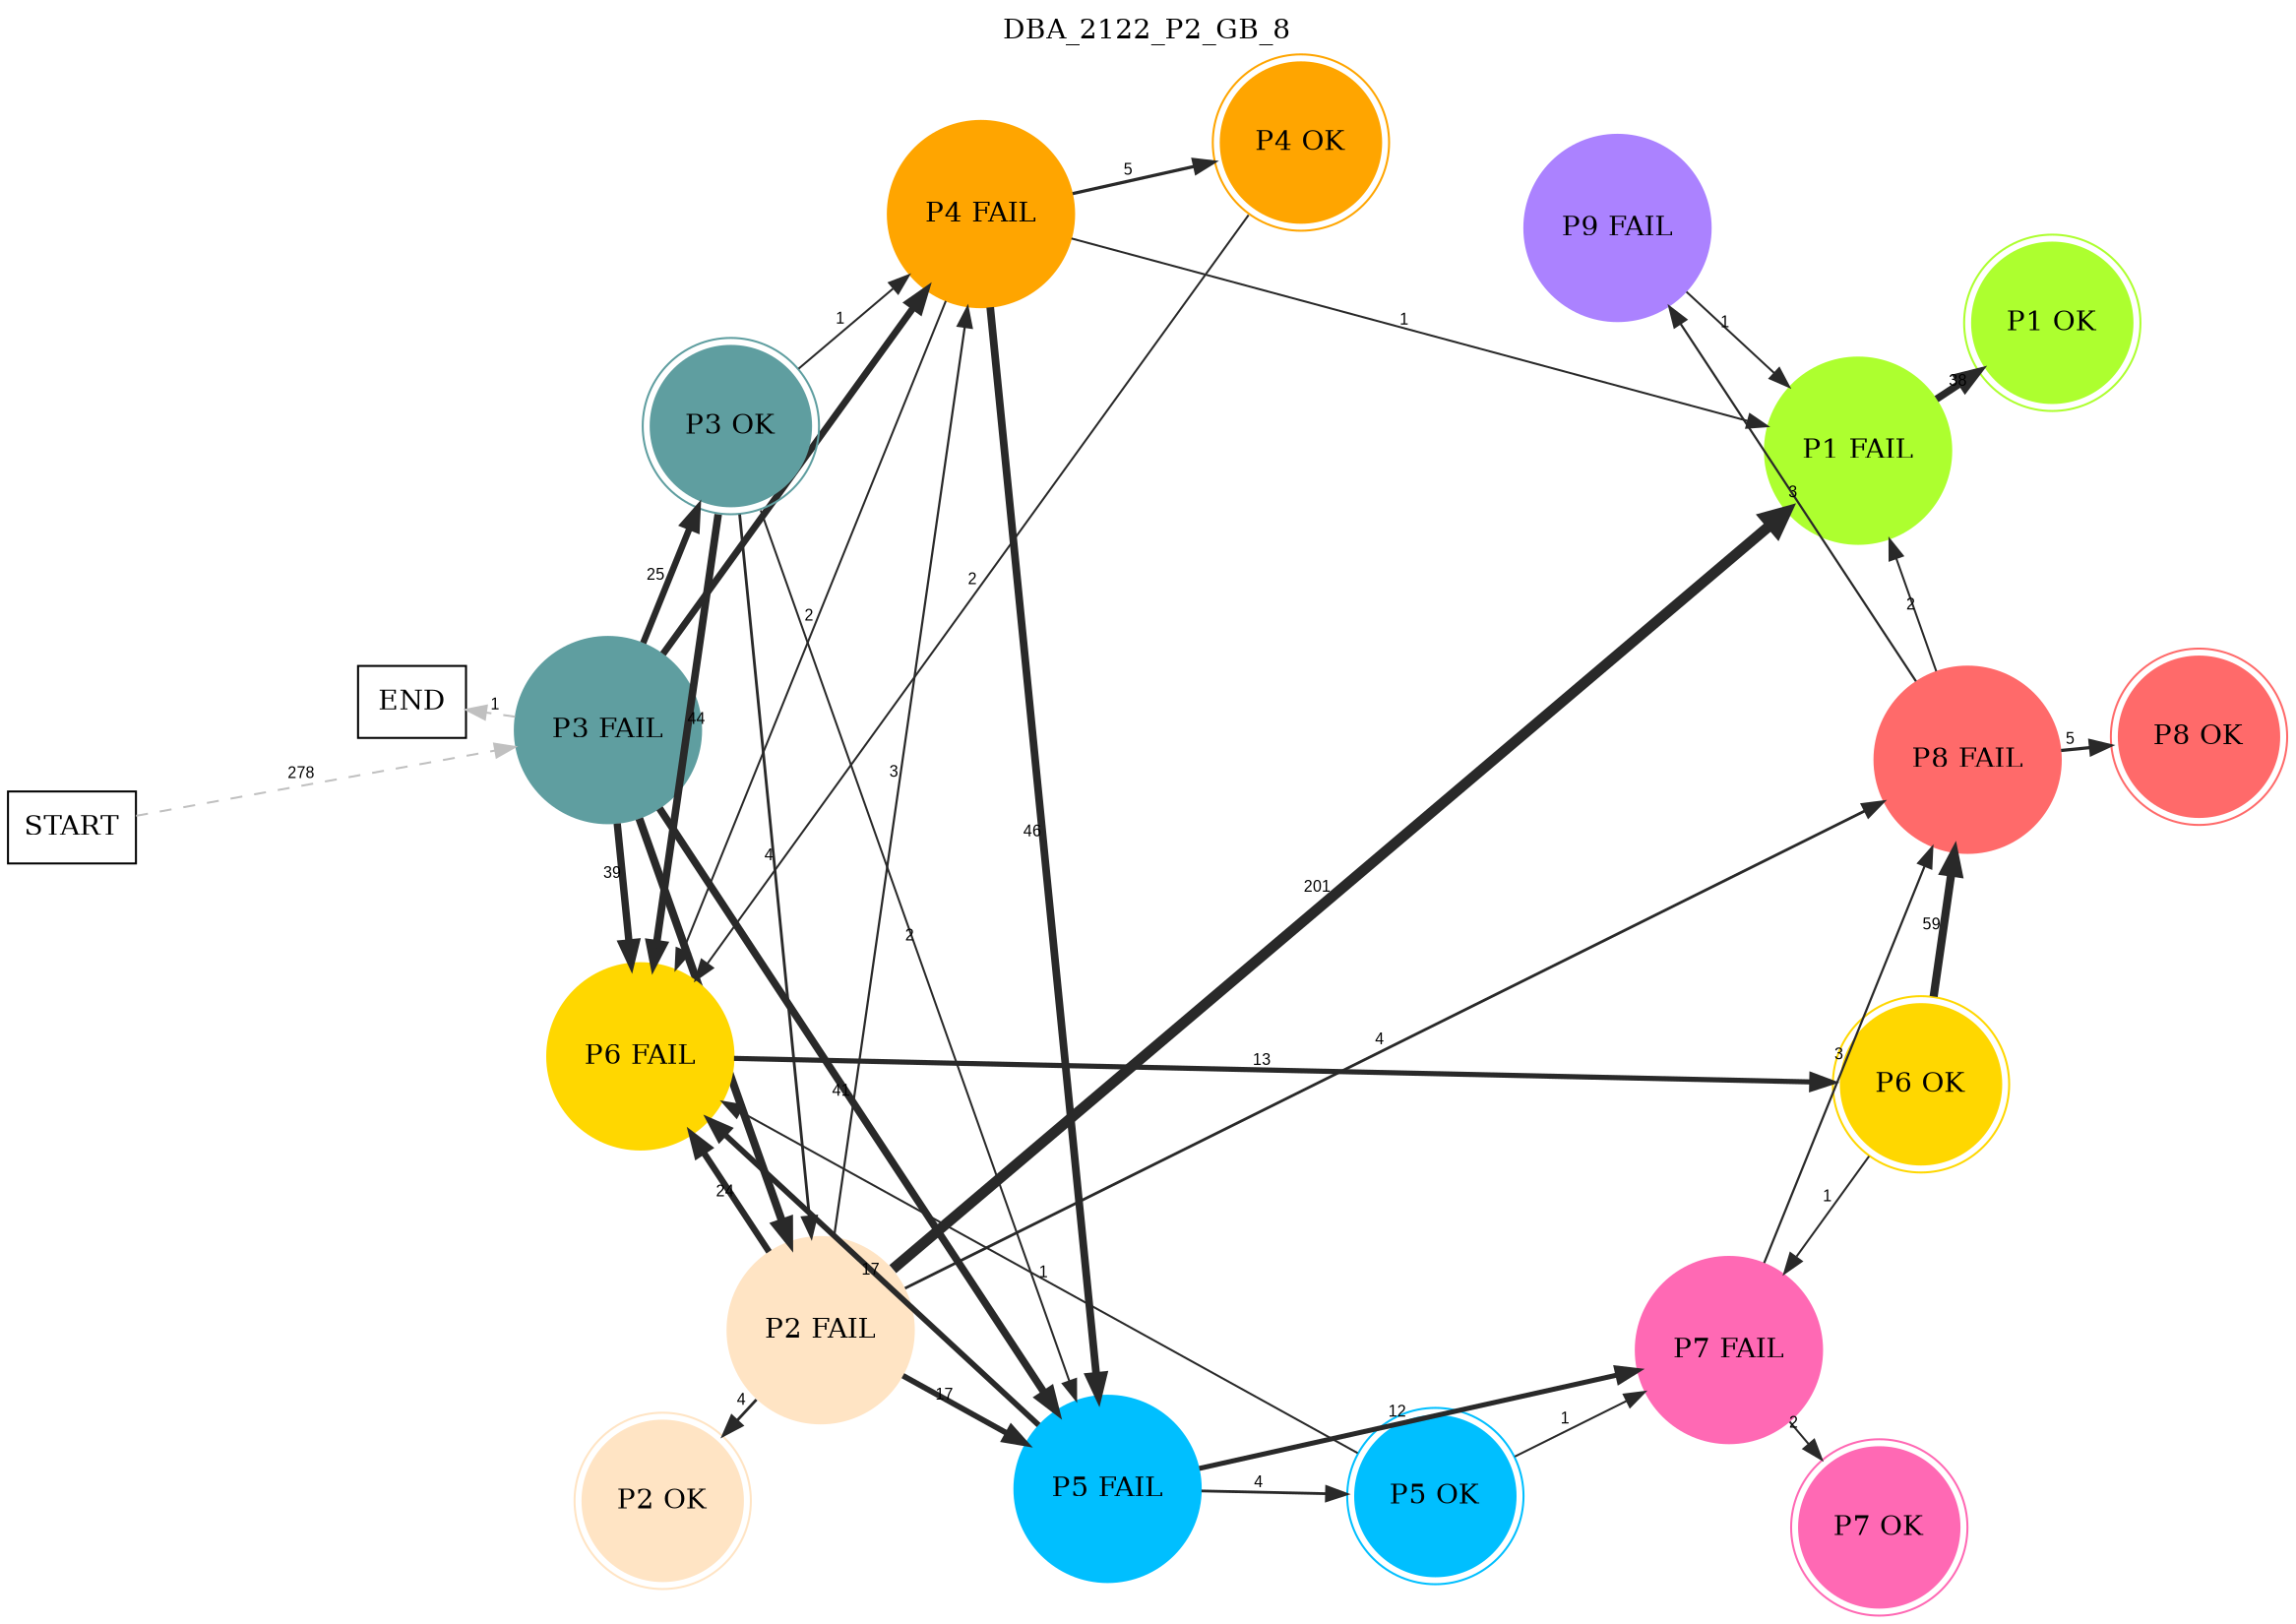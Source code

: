 digraph DBA_2122_P2_GB_8 {
	labelloc="t";
	label=DBA_2122_P2_GB_8;
	dpi = 150
	size="16,11!";
	margin = 0;
layout=circo;
"START" [shape=box, fillcolor=white, style=filled, color=black]
"P3 FAIL" [shape=circle, color=cadetblue, style=filled]
"P2 FAIL" [shape=circle, color=bisque, style=filled]
"P4 FAIL" [shape=circle, color=orange, style=filled]
"P3 OK" [shape=circle, color=cadetblue, peripheries=2, style=filled]
"P2 OK" [shape=circle, color=bisque, peripheries=2, style=filled]
"P1 FAIL" [shape=circle, color=greenyellow, style=filled]
"P1 OK" [shape=circle, color=greenyellow, peripheries=2, style=filled]
"P4 OK" [shape=circle, color=orange, peripheries=2, style=filled]
"P5 FAIL" [shape=circle, color=deepskyblue, style=filled]
"P5 OK" [shape=circle, color=deepskyblue, peripheries=2, style=filled]
"P6 FAIL" [shape=circle, color=gold, style=filled]
"P6 OK" [shape=circle, color=gold, peripheries=2, style=filled]
"P8 FAIL" [shape=circle, color=indianred1, style=filled]
"P8 OK" [shape=circle, color=indianred1, peripheries=2, style=filled]
"P7 FAIL" [shape=circle, color=hotpink, style=filled]
"P7 OK" [shape=circle, color=hotpink, peripheries=2, style=filled]
"P9 FAIL" [shape=circle, color=mediumpurple1, style=filled]
"END" [shape=box, fillcolor=white, style=filled, color=black]
"START" -> "P3 FAIL" [ style = dashed color=grey label ="278" labelfloat=false fontname="Arial" fontsize=8]

"P3 FAIL" -> "P2 FAIL" [ color=grey16 penwidth = "3.97029191355212"label ="53" labelfloat=false fontname="Arial" fontsize=8]

"P3 FAIL" -> "P4 FAIL" [ color=grey16 penwidth = "3.40119738166216"label ="30" labelfloat=false fontname="Arial" fontsize=8]

"P3 FAIL" -> "P3 OK" [ color=grey16 penwidth = "3.2188758248682"label ="25" labelfloat=false fontname="Arial" fontsize=8]

"P3 FAIL" -> "P5 FAIL" [ color=grey16 penwidth = "3.71357206670431"label ="41" labelfloat=false fontname="Arial" fontsize=8]

"P3 FAIL" -> "P6 FAIL" [ color=grey16 penwidth = "3.66356164612965"label ="39" labelfloat=false fontname="Arial" fontsize=8]

"P3 FAIL" -> "END" [ style = dashed color=grey label ="1" labelfloat=false fontname="Arial" fontsize=8]

"P2 FAIL" -> "P4 FAIL" [ color=grey16 penwidth = "1.09861228866811"label ="3" labelfloat=false fontname="Arial" fontsize=8]

"P2 FAIL" -> "P2 OK" [ color=grey16 penwidth = "1.38629436111989"label ="4" labelfloat=false fontname="Arial" fontsize=8]

"P2 FAIL" -> "P1 FAIL" [ color=grey16 penwidth = "5.30330490805908"label ="201" labelfloat=false fontname="Arial" fontsize=8]

"P2 FAIL" -> "P5 FAIL" [ color=grey16 penwidth = "2.83321334405622"label ="17" labelfloat=false fontname="Arial" fontsize=8]

"P2 FAIL" -> "P6 FAIL" [ color=grey16 penwidth = "3.17805383034795"label ="24" labelfloat=false fontname="Arial" fontsize=8]

"P2 FAIL" -> "P8 FAIL" [ color=grey16 penwidth = "1.38629436111989"label ="4" labelfloat=false fontname="Arial" fontsize=8]

"P4 FAIL" -> "P1 FAIL" [ color=grey16 penwidth = "1"label ="1" labelfloat=false fontname="Arial" fontsize=8]

"P4 FAIL" -> "P4 OK" [ color=grey16 penwidth = "1.6094379124341"label ="5" labelfloat=false fontname="Arial" fontsize=8]

"P4 FAIL" -> "P5 FAIL" [ color=grey16 penwidth = "3.8286413964891"label ="46" labelfloat=false fontname="Arial" fontsize=8]

"P4 FAIL" -> "P6 FAIL" [ color=grey16 penwidth = "1"label ="2" labelfloat=false fontname="Arial" fontsize=8]

"P3 OK" -> "P2 FAIL" [ color=grey16 penwidth = "1.38629436111989"label ="4" labelfloat=false fontname="Arial" fontsize=8]

"P3 OK" -> "P4 FAIL" [ color=grey16 penwidth = "1"label ="1" labelfloat=false fontname="Arial" fontsize=8]

"P3 OK" -> "P5 FAIL" [ color=grey16 penwidth = "1"label ="2" labelfloat=false fontname="Arial" fontsize=8]

"P3 OK" -> "P6 FAIL" [ color=grey16 penwidth = "3.78418963391826"label ="44" labelfloat=false fontname="Arial" fontsize=8]

"P1 FAIL" -> "P1 OK" [ color=grey16 penwidth = "3.63758615972639"label ="38" labelfloat=false fontname="Arial" fontsize=8]

"P4 OK" -> "P6 FAIL" [ color=grey16 penwidth = "1"label ="2" labelfloat=false fontname="Arial" fontsize=8]

"P5 FAIL" -> "P5 OK" [ color=grey16 penwidth = "1.38629436111989"label ="4" labelfloat=false fontname="Arial" fontsize=8]

"P5 FAIL" -> "P6 FAIL" [ color=grey16 penwidth = "2.83321334405622"label ="17" labelfloat=false fontname="Arial" fontsize=8]

"P5 FAIL" -> "P7 FAIL" [ color=grey16 penwidth = "2.484906649788"label ="12" labelfloat=false fontname="Arial" fontsize=8]

"P5 OK" -> "P6 FAIL" [ color=grey16 penwidth = "1"label ="1" labelfloat=false fontname="Arial" fontsize=8]

"P5 OK" -> "P7 FAIL" [ color=grey16 penwidth = "1"label ="1" labelfloat=false fontname="Arial" fontsize=8]

"P6 FAIL" -> "P6 OK" [ color=grey16 penwidth = "2.56494935746154"label ="13" labelfloat=false fontname="Arial" fontsize=8]

"P6 OK" -> "P8 FAIL" [ color=grey16 penwidth = "4.07753744390572"label ="59" labelfloat=false fontname="Arial" fontsize=8]

"P6 OK" -> "P7 FAIL" [ color=grey16 penwidth = "1"label ="1" labelfloat=false fontname="Arial" fontsize=8]

"P8 FAIL" -> "P1 FAIL" [ color=grey16 penwidth = "1"label ="2" labelfloat=false fontname="Arial" fontsize=8]

"P8 FAIL" -> "P8 OK" [ color=grey16 penwidth = "1.6094379124341"label ="5" labelfloat=false fontname="Arial" fontsize=8]

"P8 FAIL" -> "P9 FAIL" [ color=grey16 penwidth = "1.09861228866811"label ="3" labelfloat=false fontname="Arial" fontsize=8]

"P7 FAIL" -> "P8 FAIL" [ color=grey16 penwidth = "1.09861228866811"label ="3" labelfloat=false fontname="Arial" fontsize=8]

"P7 FAIL" -> "P7 OK" [ color=grey16 penwidth = "1"label ="2" labelfloat=false fontname="Arial" fontsize=8]

"P9 FAIL" -> "P1 FAIL" [ color=grey16 penwidth = "1"label ="1" labelfloat=false fontname="Arial" fontsize=8]

}
